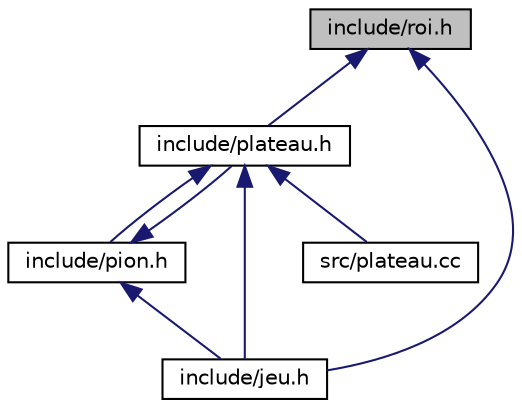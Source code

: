 digraph "include/roi.h"
{
 // LATEX_PDF_SIZE
  edge [fontname="Helvetica",fontsize="10",labelfontname="Helvetica",labelfontsize="10"];
  node [fontname="Helvetica",fontsize="10",shape=record];
  Node1 [label="include/roi.h",height=0.2,width=0.4,color="black", fillcolor="grey75", style="filled", fontcolor="black",tooltip=" "];
  Node1 -> Node2 [dir="back",color="midnightblue",fontsize="10",style="solid",fontname="Helvetica"];
  Node2 [label="include/plateau.h",height=0.2,width=0.4,color="black", fillcolor="white", style="filled",URL="$plateau_8h.html",tooltip=" "];
  Node2 -> Node3 [dir="back",color="midnightblue",fontsize="10",style="solid",fontname="Helvetica"];
  Node3 [label="include/pion.h",height=0.2,width=0.4,color="black", fillcolor="white", style="filled",URL="$pion_8h.html",tooltip=" "];
  Node3 -> Node4 [dir="back",color="midnightblue",fontsize="10",style="solid",fontname="Helvetica"];
  Node4 [label="include/jeu.h",height=0.2,width=0.4,color="black", fillcolor="white", style="filled",URL="$jeu_8h.html",tooltip=" "];
  Node3 -> Node2 [dir="back",color="midnightblue",fontsize="10",style="solid",fontname="Helvetica"];
  Node2 -> Node4 [dir="back",color="midnightblue",fontsize="10",style="solid",fontname="Helvetica"];
  Node2 -> Node5 [dir="back",color="midnightblue",fontsize="10",style="solid",fontname="Helvetica"];
  Node5 [label="src/plateau.cc",height=0.2,width=0.4,color="black", fillcolor="white", style="filled",URL="$plateau_8cc.html",tooltip=" "];
  Node1 -> Node4 [dir="back",color="midnightblue",fontsize="10",style="solid",fontname="Helvetica"];
}
